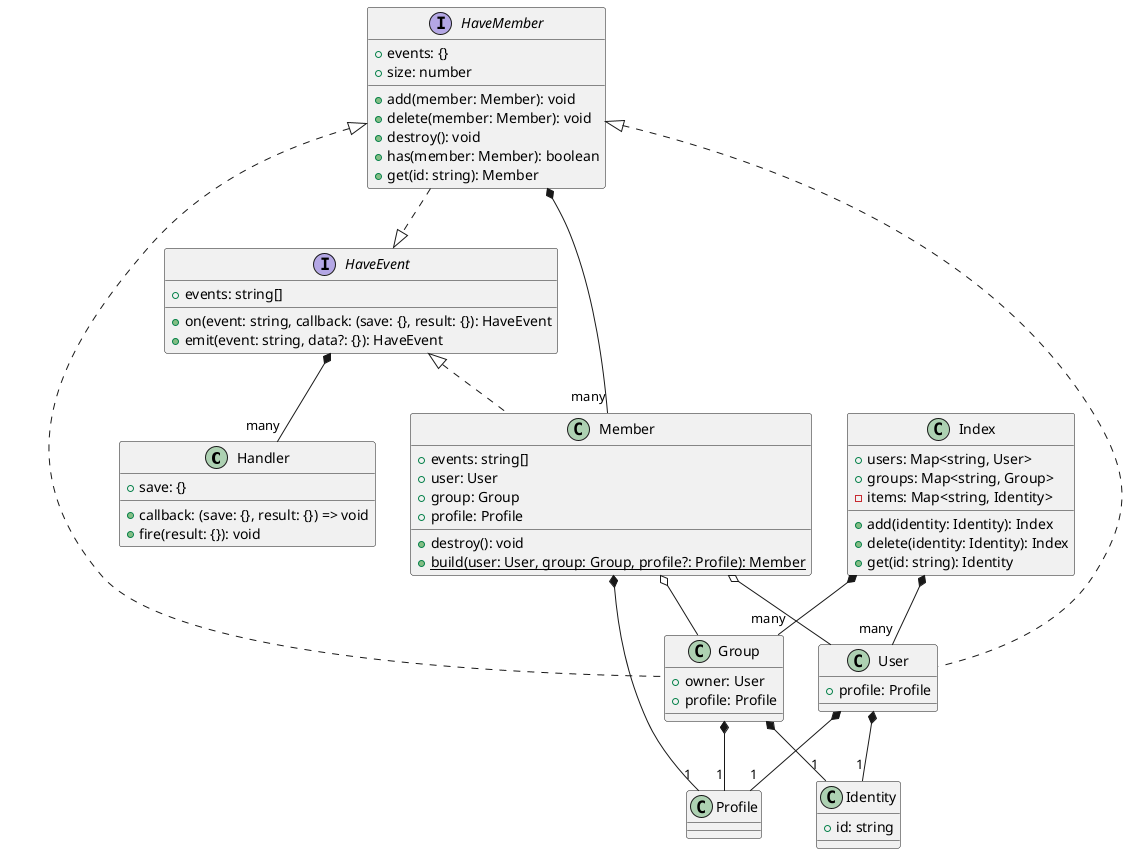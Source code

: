 @startuml
class Handler {
    +save: {}
    +callback: (save: {}, result: {}) => void
    +fire(result: {}): void
}

interface HaveEvent {
    +events: string[]
    +on(event: string, callback: (save: {}, result: {}): HaveEvent
    +emit(event: string, data?: {}): HaveEvent
}
class Profile {
}
class Identity {
    +id: string
}
class User implements HaveMember {
    +profile: Profile
}
class Member implements HaveEvent {
    +events: string[]
    +user: User
    +group: Group
    +profile: Profile
    +destroy(): void
    +{static} build(user: User, group: Group, profile?: Profile): Member
}
interface HaveMember {
    +events: {}
    +size: number
    +add(member: Member): void
    +delete(member: Member): void
    +destroy(): void
    +has(member: Member): boolean
    +get(id: string): Member
}
class Group implements HaveMember {
    +owner: User
    +profile: Profile
}
class Index {
    +users: Map<string, User>
    +groups: Map<string, Group>
    -items: Map<string, Identity>
    +add(identity: Identity): Index
    +delete(identity: Identity): Index
    +get(id: string): Identity
}

User *-- "1" Profile
User *-- "1" Identity
Group *-- "1" Profile
Group *-- "1" Identity
HaveMember *-- "many" Member
HaveMember ..|> HaveEvent
Member *-- "1" Profile
Member o-- Group
Member o-- User
Index *-- "many" User
Index *-- "many" Group
HaveEvent *-- "many" Handler
@enduml
